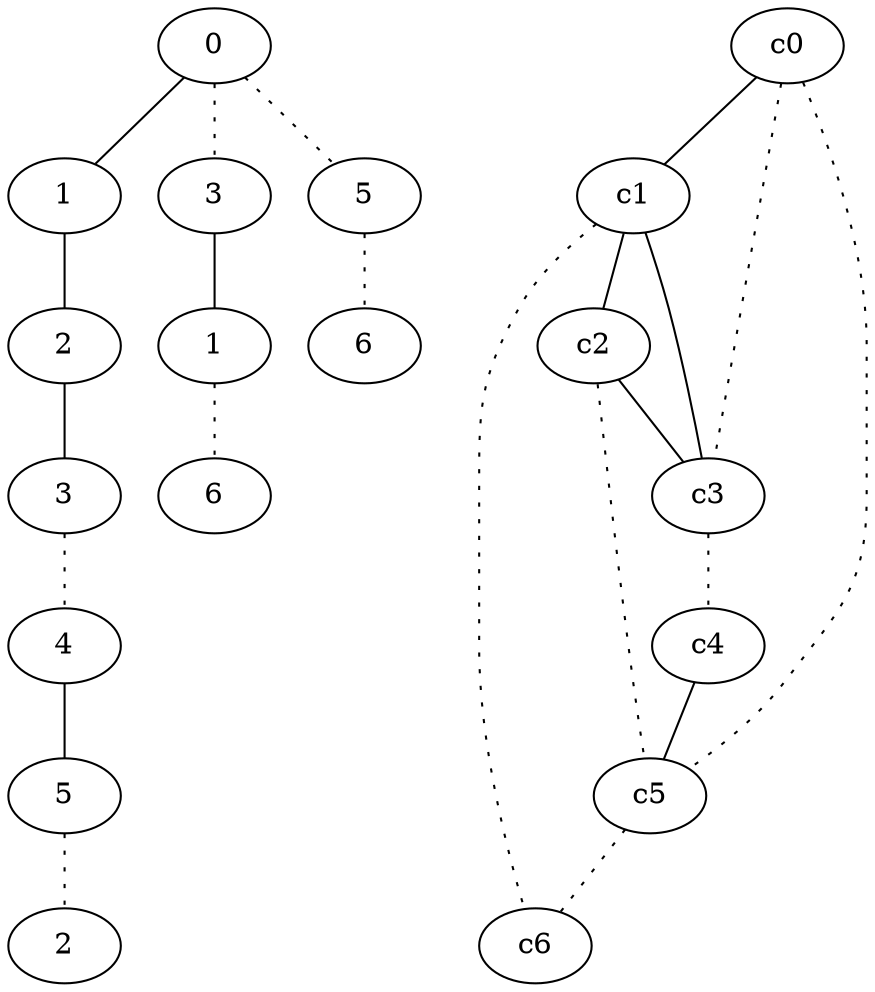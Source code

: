 graph {
a0[label=0];
a1[label=1];
a2[label=2];
a3[label=3];
a4[label=4];
a5[label=5];
a6[label=2];
a7[label=3];
a8[label=1];
a9[label=6];
a10[label=5];
a11[label=6];
a0 -- a1;
a0 -- a7 [style=dotted];
a0 -- a10 [style=dotted];
a1 -- a2;
a2 -- a3;
a3 -- a4 [style=dotted];
a4 -- a5;
a5 -- a6 [style=dotted];
a7 -- a8;
a8 -- a9 [style=dotted];
a10 -- a11 [style=dotted];
c0 -- c1;
c0 -- c3 [style=dotted];
c0 -- c5 [style=dotted];
c1 -- c2;
c1 -- c3;
c1 -- c6 [style=dotted];
c2 -- c3;
c2 -- c5 [style=dotted];
c3 -- c4 [style=dotted];
c4 -- c5;
c5 -- c6 [style=dotted];
}
